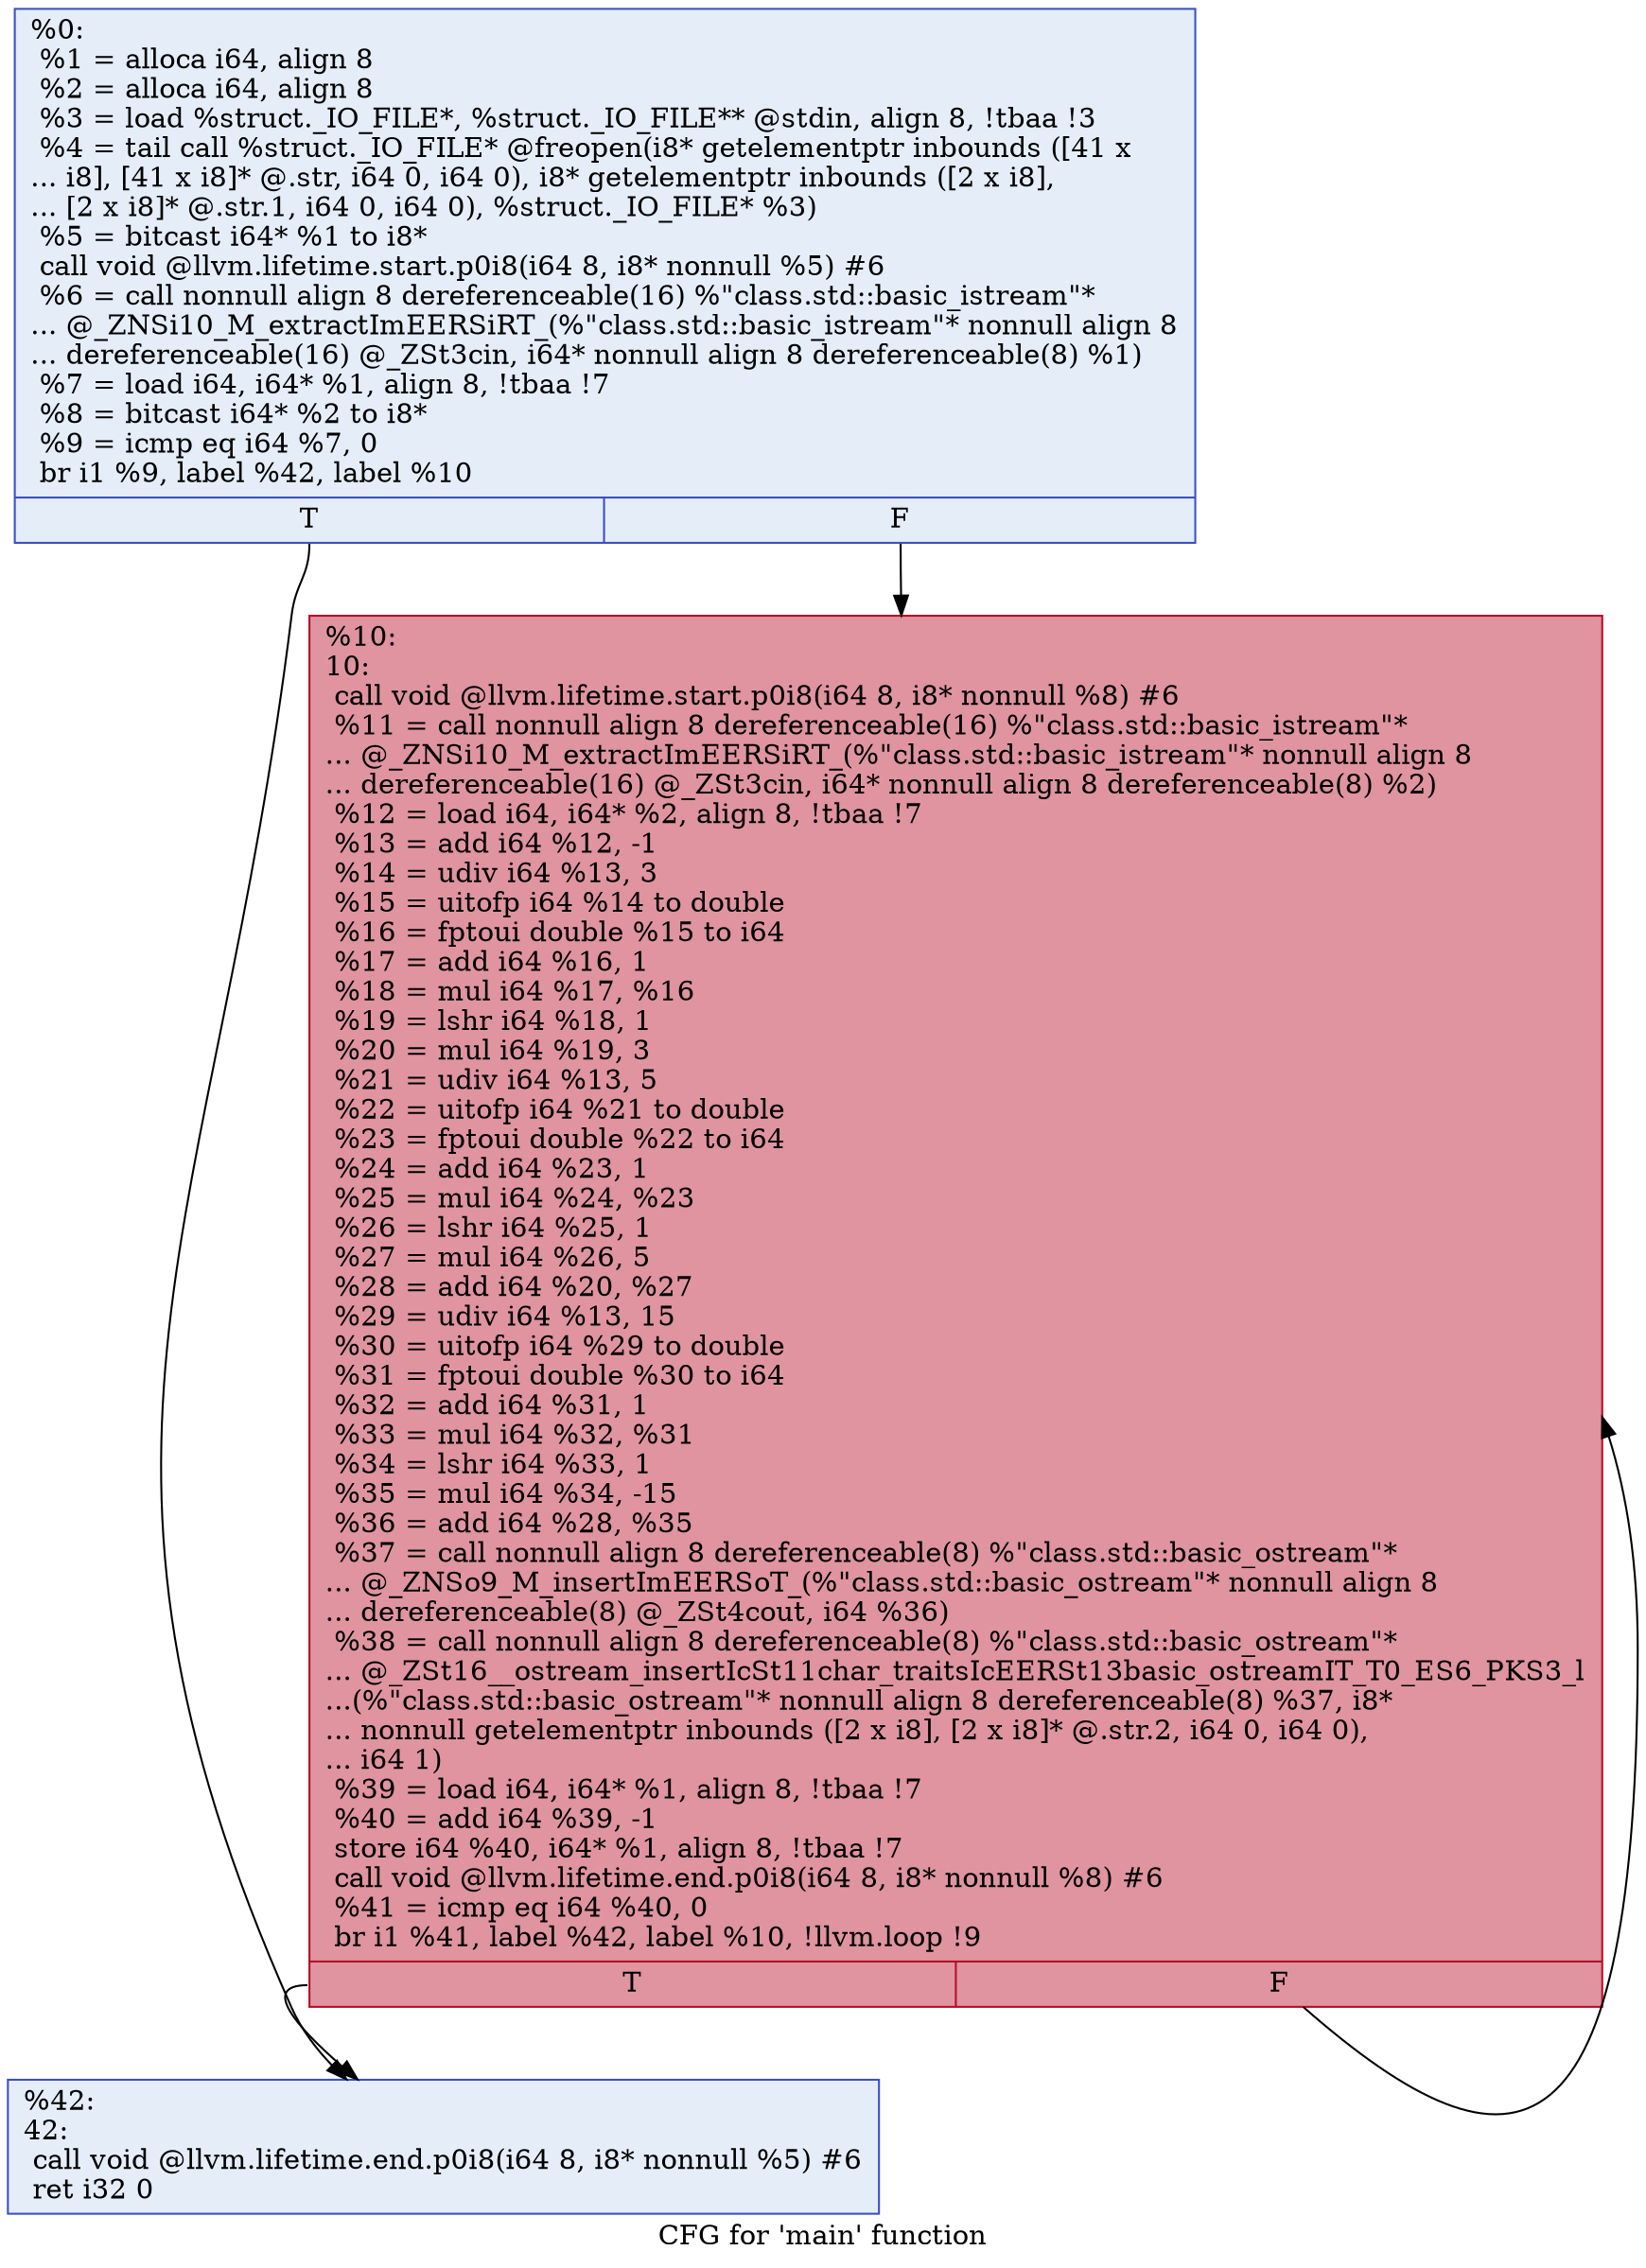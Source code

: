 digraph "CFG for 'main' function" {
	label="CFG for 'main' function";

	Node0x56344abffe30 [shape=record,color="#3d50c3ff", style=filled, fillcolor="#c5d6f270",label="{%0:\l  %1 = alloca i64, align 8\l  %2 = alloca i64, align 8\l  %3 = load %struct._IO_FILE*, %struct._IO_FILE** @stdin, align 8, !tbaa !3\l  %4 = tail call %struct._IO_FILE* @freopen(i8* getelementptr inbounds ([41 x\l... i8], [41 x i8]* @.str, i64 0, i64 0), i8* getelementptr inbounds ([2 x i8],\l... [2 x i8]* @.str.1, i64 0, i64 0), %struct._IO_FILE* %3)\l  %5 = bitcast i64* %1 to i8*\l  call void @llvm.lifetime.start.p0i8(i64 8, i8* nonnull %5) #6\l  %6 = call nonnull align 8 dereferenceable(16) %\"class.std::basic_istream\"*\l... @_ZNSi10_M_extractImEERSiRT_(%\"class.std::basic_istream\"* nonnull align 8\l... dereferenceable(16) @_ZSt3cin, i64* nonnull align 8 dereferenceable(8) %1)\l  %7 = load i64, i64* %1, align 8, !tbaa !7\l  %8 = bitcast i64* %2 to i8*\l  %9 = icmp eq i64 %7, 0\l  br i1 %9, label %42, label %10\l|{<s0>T|<s1>F}}"];
	Node0x56344abffe30:s0 -> Node0x56344ac01050;
	Node0x56344abffe30:s1 -> Node0x56344ac02a50;
	Node0x56344ac02a50 [shape=record,color="#b70d28ff", style=filled, fillcolor="#b70d2870",label="{%10:\l10:                                               \l  call void @llvm.lifetime.start.p0i8(i64 8, i8* nonnull %8) #6\l  %11 = call nonnull align 8 dereferenceable(16) %\"class.std::basic_istream\"*\l... @_ZNSi10_M_extractImEERSiRT_(%\"class.std::basic_istream\"* nonnull align 8\l... dereferenceable(16) @_ZSt3cin, i64* nonnull align 8 dereferenceable(8) %2)\l  %12 = load i64, i64* %2, align 8, !tbaa !7\l  %13 = add i64 %12, -1\l  %14 = udiv i64 %13, 3\l  %15 = uitofp i64 %14 to double\l  %16 = fptoui double %15 to i64\l  %17 = add i64 %16, 1\l  %18 = mul i64 %17, %16\l  %19 = lshr i64 %18, 1\l  %20 = mul i64 %19, 3\l  %21 = udiv i64 %13, 5\l  %22 = uitofp i64 %21 to double\l  %23 = fptoui double %22 to i64\l  %24 = add i64 %23, 1\l  %25 = mul i64 %24, %23\l  %26 = lshr i64 %25, 1\l  %27 = mul i64 %26, 5\l  %28 = add i64 %20, %27\l  %29 = udiv i64 %13, 15\l  %30 = uitofp i64 %29 to double\l  %31 = fptoui double %30 to i64\l  %32 = add i64 %31, 1\l  %33 = mul i64 %32, %31\l  %34 = lshr i64 %33, 1\l  %35 = mul i64 %34, -15\l  %36 = add i64 %28, %35\l  %37 = call nonnull align 8 dereferenceable(8) %\"class.std::basic_ostream\"*\l... @_ZNSo9_M_insertImEERSoT_(%\"class.std::basic_ostream\"* nonnull align 8\l... dereferenceable(8) @_ZSt4cout, i64 %36)\l  %38 = call nonnull align 8 dereferenceable(8) %\"class.std::basic_ostream\"*\l... @_ZSt16__ostream_insertIcSt11char_traitsIcEERSt13basic_ostreamIT_T0_ES6_PKS3_l\l...(%\"class.std::basic_ostream\"* nonnull align 8 dereferenceable(8) %37, i8*\l... nonnull getelementptr inbounds ([2 x i8], [2 x i8]* @.str.2, i64 0, i64 0),\l... i64 1)\l  %39 = load i64, i64* %1, align 8, !tbaa !7\l  %40 = add i64 %39, -1\l  store i64 %40, i64* %1, align 8, !tbaa !7\l  call void @llvm.lifetime.end.p0i8(i64 8, i8* nonnull %8) #6\l  %41 = icmp eq i64 %40, 0\l  br i1 %41, label %42, label %10, !llvm.loop !9\l|{<s0>T|<s1>F}}"];
	Node0x56344ac02a50:s0 -> Node0x56344ac01050;
	Node0x56344ac02a50:s1 -> Node0x56344ac02a50;
	Node0x56344ac01050 [shape=record,color="#3d50c3ff", style=filled, fillcolor="#c5d6f270",label="{%42:\l42:                                               \l  call void @llvm.lifetime.end.p0i8(i64 8, i8* nonnull %5) #6\l  ret i32 0\l}"];
}

